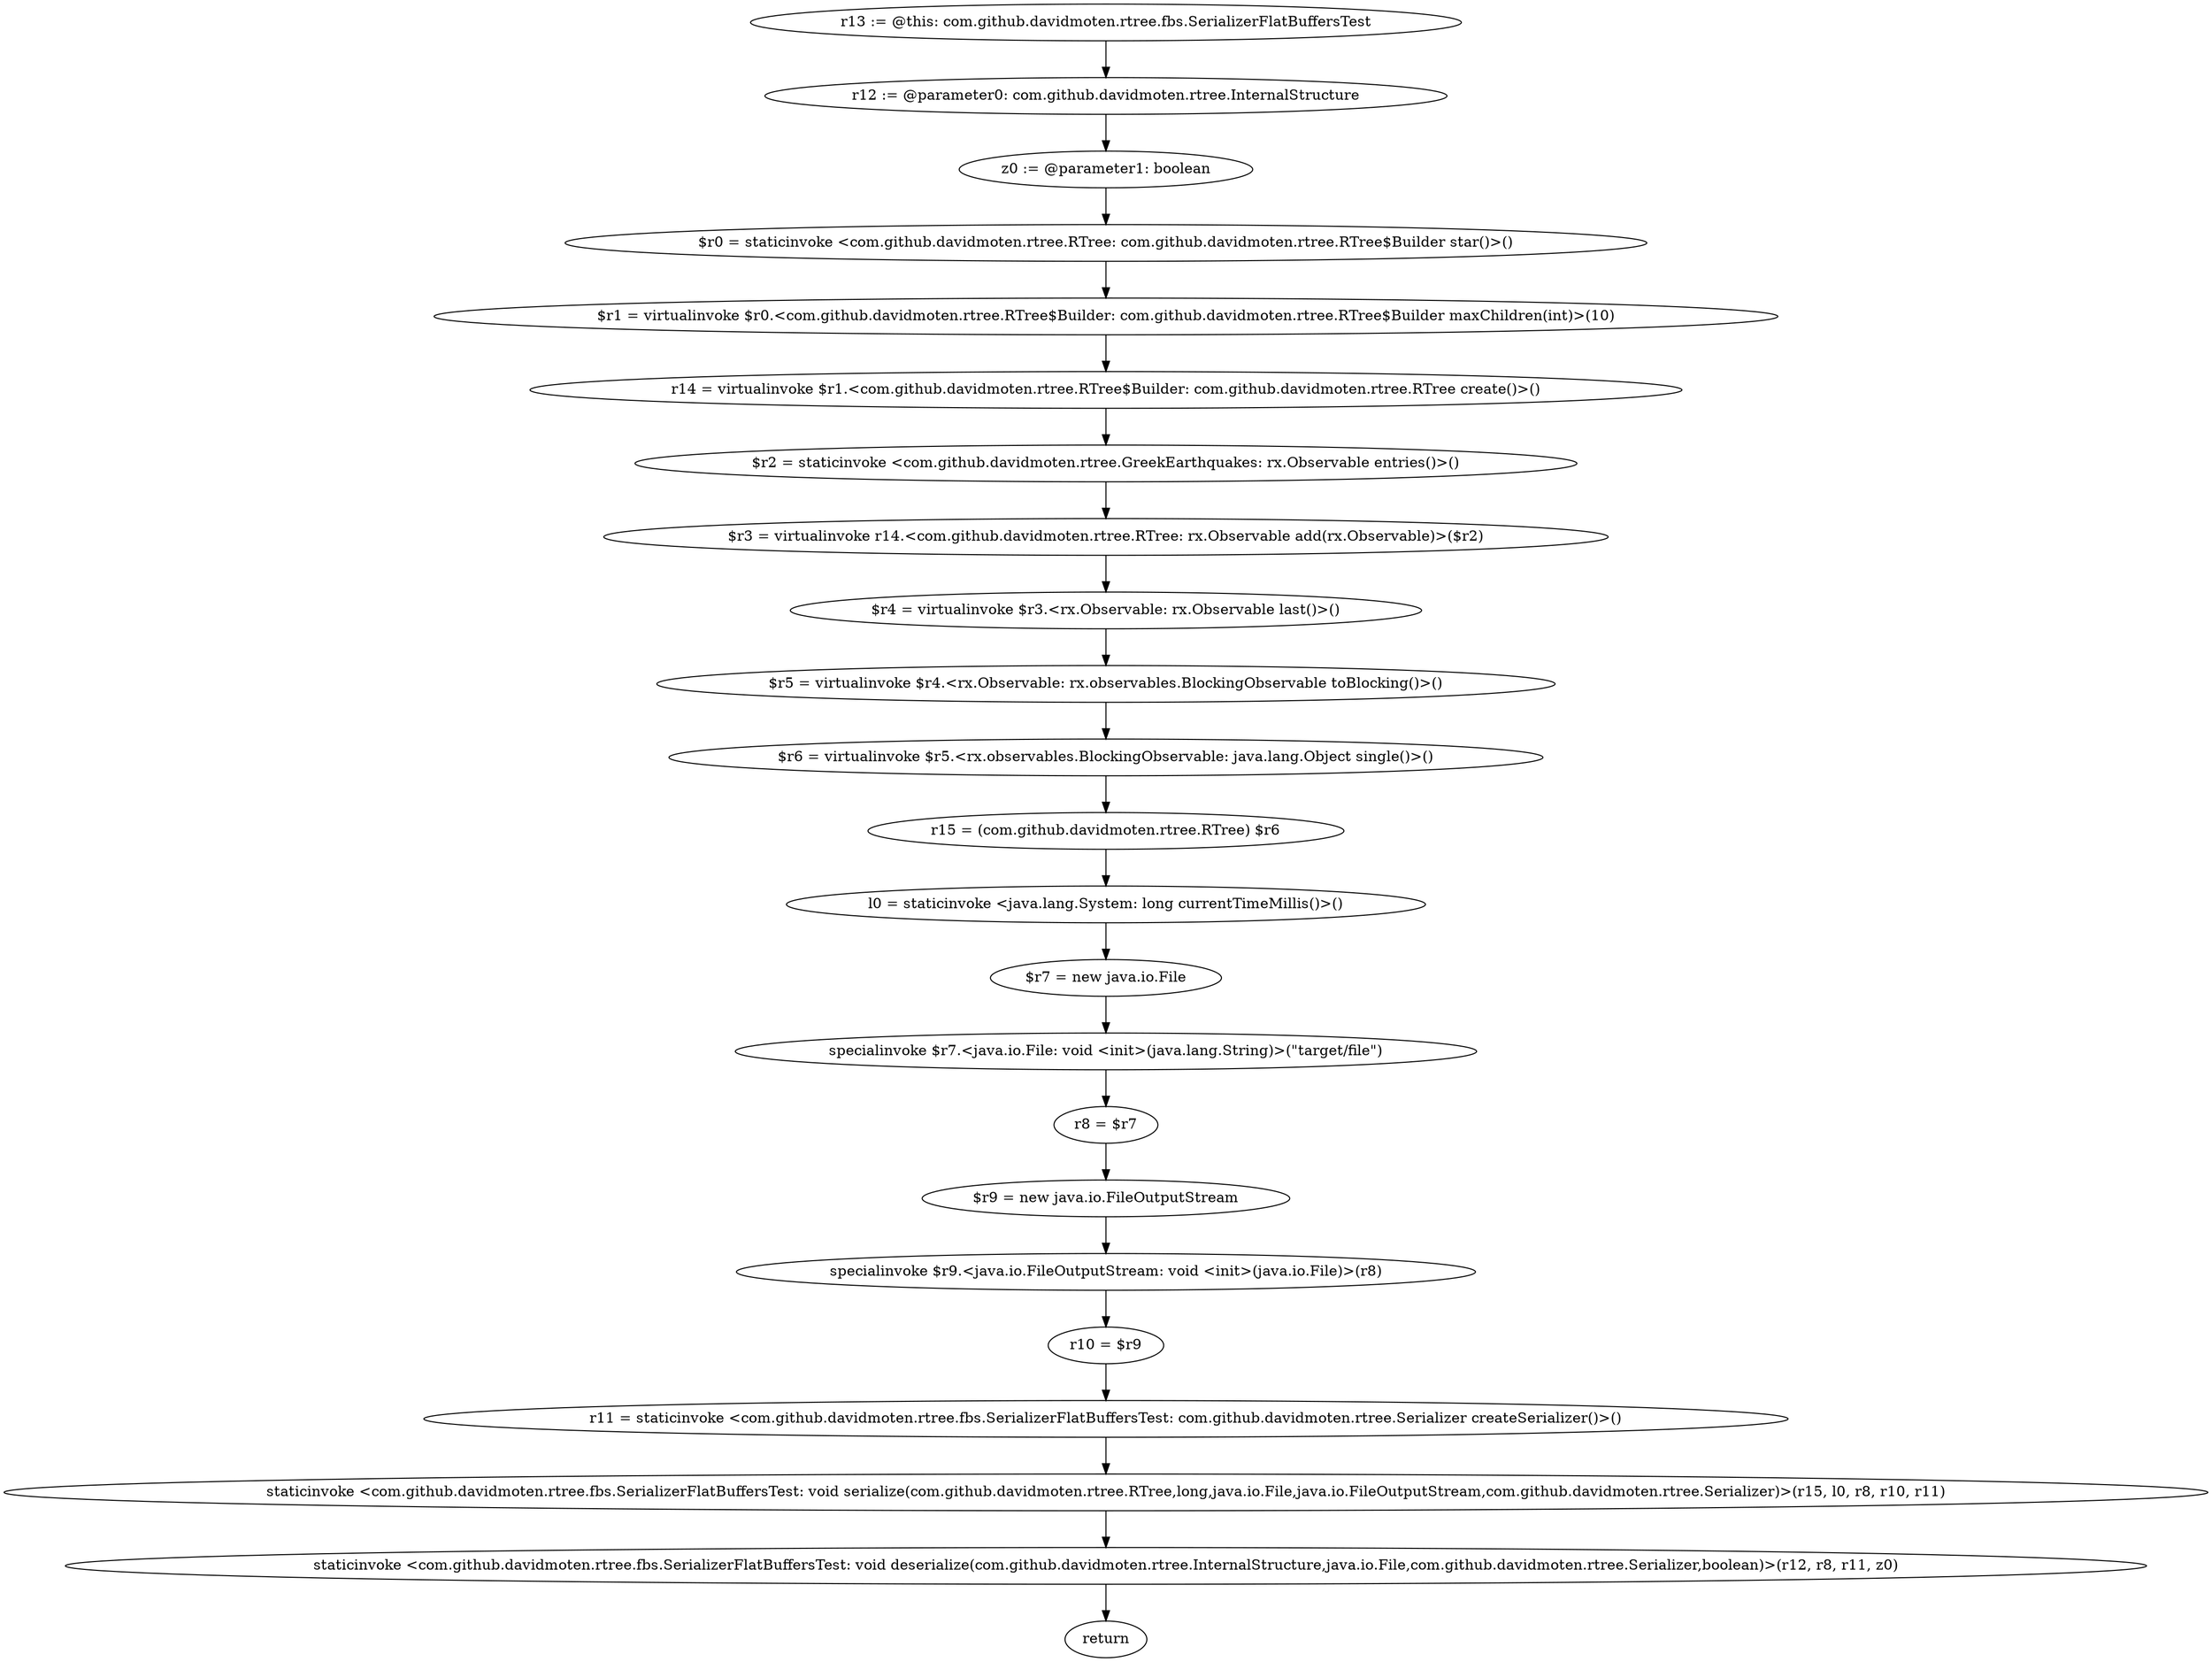 digraph "unitGraph" {
    "r13 := @this: com.github.davidmoten.rtree.fbs.SerializerFlatBuffersTest"
    "r12 := @parameter0: com.github.davidmoten.rtree.InternalStructure"
    "z0 := @parameter1: boolean"
    "$r0 = staticinvoke <com.github.davidmoten.rtree.RTree: com.github.davidmoten.rtree.RTree$Builder star()>()"
    "$r1 = virtualinvoke $r0.<com.github.davidmoten.rtree.RTree$Builder: com.github.davidmoten.rtree.RTree$Builder maxChildren(int)>(10)"
    "r14 = virtualinvoke $r1.<com.github.davidmoten.rtree.RTree$Builder: com.github.davidmoten.rtree.RTree create()>()"
    "$r2 = staticinvoke <com.github.davidmoten.rtree.GreekEarthquakes: rx.Observable entries()>()"
    "$r3 = virtualinvoke r14.<com.github.davidmoten.rtree.RTree: rx.Observable add(rx.Observable)>($r2)"
    "$r4 = virtualinvoke $r3.<rx.Observable: rx.Observable last()>()"
    "$r5 = virtualinvoke $r4.<rx.Observable: rx.observables.BlockingObservable toBlocking()>()"
    "$r6 = virtualinvoke $r5.<rx.observables.BlockingObservable: java.lang.Object single()>()"
    "r15 = (com.github.davidmoten.rtree.RTree) $r6"
    "l0 = staticinvoke <java.lang.System: long currentTimeMillis()>()"
    "$r7 = new java.io.File"
    "specialinvoke $r7.<java.io.File: void <init>(java.lang.String)>(\"target/file\")"
    "r8 = $r7"
    "$r9 = new java.io.FileOutputStream"
    "specialinvoke $r9.<java.io.FileOutputStream: void <init>(java.io.File)>(r8)"
    "r10 = $r9"
    "r11 = staticinvoke <com.github.davidmoten.rtree.fbs.SerializerFlatBuffersTest: com.github.davidmoten.rtree.Serializer createSerializer()>()"
    "staticinvoke <com.github.davidmoten.rtree.fbs.SerializerFlatBuffersTest: void serialize(com.github.davidmoten.rtree.RTree,long,java.io.File,java.io.FileOutputStream,com.github.davidmoten.rtree.Serializer)>(r15, l0, r8, r10, r11)"
    "staticinvoke <com.github.davidmoten.rtree.fbs.SerializerFlatBuffersTest: void deserialize(com.github.davidmoten.rtree.InternalStructure,java.io.File,com.github.davidmoten.rtree.Serializer,boolean)>(r12, r8, r11, z0)"
    "return"
    "r13 := @this: com.github.davidmoten.rtree.fbs.SerializerFlatBuffersTest"->"r12 := @parameter0: com.github.davidmoten.rtree.InternalStructure";
    "r12 := @parameter0: com.github.davidmoten.rtree.InternalStructure"->"z0 := @parameter1: boolean";
    "z0 := @parameter1: boolean"->"$r0 = staticinvoke <com.github.davidmoten.rtree.RTree: com.github.davidmoten.rtree.RTree$Builder star()>()";
    "$r0 = staticinvoke <com.github.davidmoten.rtree.RTree: com.github.davidmoten.rtree.RTree$Builder star()>()"->"$r1 = virtualinvoke $r0.<com.github.davidmoten.rtree.RTree$Builder: com.github.davidmoten.rtree.RTree$Builder maxChildren(int)>(10)";
    "$r1 = virtualinvoke $r0.<com.github.davidmoten.rtree.RTree$Builder: com.github.davidmoten.rtree.RTree$Builder maxChildren(int)>(10)"->"r14 = virtualinvoke $r1.<com.github.davidmoten.rtree.RTree$Builder: com.github.davidmoten.rtree.RTree create()>()";
    "r14 = virtualinvoke $r1.<com.github.davidmoten.rtree.RTree$Builder: com.github.davidmoten.rtree.RTree create()>()"->"$r2 = staticinvoke <com.github.davidmoten.rtree.GreekEarthquakes: rx.Observable entries()>()";
    "$r2 = staticinvoke <com.github.davidmoten.rtree.GreekEarthquakes: rx.Observable entries()>()"->"$r3 = virtualinvoke r14.<com.github.davidmoten.rtree.RTree: rx.Observable add(rx.Observable)>($r2)";
    "$r3 = virtualinvoke r14.<com.github.davidmoten.rtree.RTree: rx.Observable add(rx.Observable)>($r2)"->"$r4 = virtualinvoke $r3.<rx.Observable: rx.Observable last()>()";
    "$r4 = virtualinvoke $r3.<rx.Observable: rx.Observable last()>()"->"$r5 = virtualinvoke $r4.<rx.Observable: rx.observables.BlockingObservable toBlocking()>()";
    "$r5 = virtualinvoke $r4.<rx.Observable: rx.observables.BlockingObservable toBlocking()>()"->"$r6 = virtualinvoke $r5.<rx.observables.BlockingObservable: java.lang.Object single()>()";
    "$r6 = virtualinvoke $r5.<rx.observables.BlockingObservable: java.lang.Object single()>()"->"r15 = (com.github.davidmoten.rtree.RTree) $r6";
    "r15 = (com.github.davidmoten.rtree.RTree) $r6"->"l0 = staticinvoke <java.lang.System: long currentTimeMillis()>()";
    "l0 = staticinvoke <java.lang.System: long currentTimeMillis()>()"->"$r7 = new java.io.File";
    "$r7 = new java.io.File"->"specialinvoke $r7.<java.io.File: void <init>(java.lang.String)>(\"target/file\")";
    "specialinvoke $r7.<java.io.File: void <init>(java.lang.String)>(\"target/file\")"->"r8 = $r7";
    "r8 = $r7"->"$r9 = new java.io.FileOutputStream";
    "$r9 = new java.io.FileOutputStream"->"specialinvoke $r9.<java.io.FileOutputStream: void <init>(java.io.File)>(r8)";
    "specialinvoke $r9.<java.io.FileOutputStream: void <init>(java.io.File)>(r8)"->"r10 = $r9";
    "r10 = $r9"->"r11 = staticinvoke <com.github.davidmoten.rtree.fbs.SerializerFlatBuffersTest: com.github.davidmoten.rtree.Serializer createSerializer()>()";
    "r11 = staticinvoke <com.github.davidmoten.rtree.fbs.SerializerFlatBuffersTest: com.github.davidmoten.rtree.Serializer createSerializer()>()"->"staticinvoke <com.github.davidmoten.rtree.fbs.SerializerFlatBuffersTest: void serialize(com.github.davidmoten.rtree.RTree,long,java.io.File,java.io.FileOutputStream,com.github.davidmoten.rtree.Serializer)>(r15, l0, r8, r10, r11)";
    "staticinvoke <com.github.davidmoten.rtree.fbs.SerializerFlatBuffersTest: void serialize(com.github.davidmoten.rtree.RTree,long,java.io.File,java.io.FileOutputStream,com.github.davidmoten.rtree.Serializer)>(r15, l0, r8, r10, r11)"->"staticinvoke <com.github.davidmoten.rtree.fbs.SerializerFlatBuffersTest: void deserialize(com.github.davidmoten.rtree.InternalStructure,java.io.File,com.github.davidmoten.rtree.Serializer,boolean)>(r12, r8, r11, z0)";
    "staticinvoke <com.github.davidmoten.rtree.fbs.SerializerFlatBuffersTest: void deserialize(com.github.davidmoten.rtree.InternalStructure,java.io.File,com.github.davidmoten.rtree.Serializer,boolean)>(r12, r8, r11, z0)"->"return";
}
